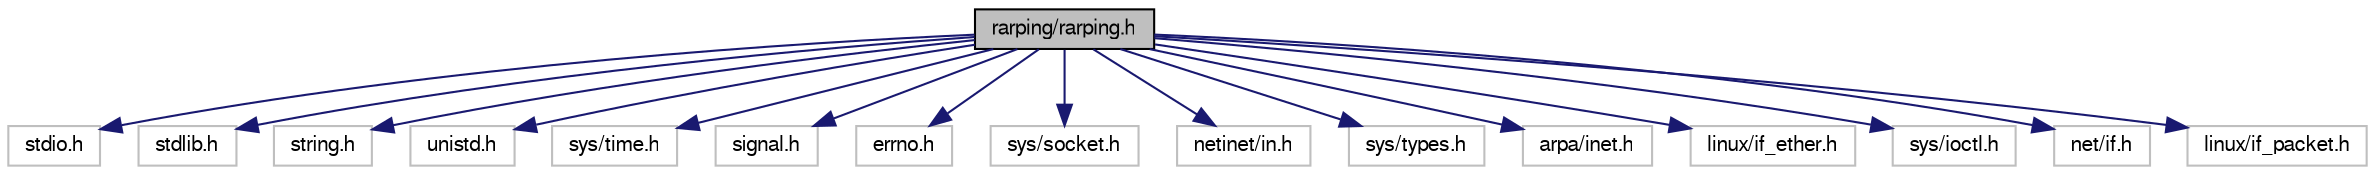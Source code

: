 digraph G
{
  bgcolor="transparent";
  edge [fontname="FreeSans",fontsize=10,labelfontname="FreeSans",labelfontsize=10];
  node [fontname="FreeSans",fontsize=10,shape=record];
  Node1 [label="rarping/rarping.h",height=0.2,width=0.4,color="black", fillcolor="grey75", style="filled" fontcolor="black"];
  Node1 -> Node2 [color="midnightblue",fontsize=10,style="solid",fontname="FreeSans"];
  Node2 [label="stdio.h",height=0.2,width=0.4,color="grey75"];
  Node1 -> Node3 [color="midnightblue",fontsize=10,style="solid",fontname="FreeSans"];
  Node3 [label="stdlib.h",height=0.2,width=0.4,color="grey75"];
  Node1 -> Node4 [color="midnightblue",fontsize=10,style="solid",fontname="FreeSans"];
  Node4 [label="string.h",height=0.2,width=0.4,color="grey75"];
  Node1 -> Node5 [color="midnightblue",fontsize=10,style="solid",fontname="FreeSans"];
  Node5 [label="unistd.h",height=0.2,width=0.4,color="grey75"];
  Node1 -> Node6 [color="midnightblue",fontsize=10,style="solid",fontname="FreeSans"];
  Node6 [label="sys/time.h",height=0.2,width=0.4,color="grey75"];
  Node1 -> Node7 [color="midnightblue",fontsize=10,style="solid",fontname="FreeSans"];
  Node7 [label="signal.h",height=0.2,width=0.4,color="grey75"];
  Node1 -> Node8 [color="midnightblue",fontsize=10,style="solid",fontname="FreeSans"];
  Node8 [label="errno.h",height=0.2,width=0.4,color="grey75"];
  Node1 -> Node9 [color="midnightblue",fontsize=10,style="solid",fontname="FreeSans"];
  Node9 [label="sys/socket.h",height=0.2,width=0.4,color="grey75"];
  Node1 -> Node10 [color="midnightblue",fontsize=10,style="solid",fontname="FreeSans"];
  Node10 [label="netinet/in.h",height=0.2,width=0.4,color="grey75"];
  Node1 -> Node11 [color="midnightblue",fontsize=10,style="solid",fontname="FreeSans"];
  Node11 [label="sys/types.h",height=0.2,width=0.4,color="grey75"];
  Node1 -> Node12 [color="midnightblue",fontsize=10,style="solid",fontname="FreeSans"];
  Node12 [label="arpa/inet.h",height=0.2,width=0.4,color="grey75"];
  Node1 -> Node13 [color="midnightblue",fontsize=10,style="solid",fontname="FreeSans"];
  Node13 [label="linux/if_ether.h",height=0.2,width=0.4,color="grey75"];
  Node1 -> Node14 [color="midnightblue",fontsize=10,style="solid",fontname="FreeSans"];
  Node14 [label="sys/ioctl.h",height=0.2,width=0.4,color="grey75"];
  Node1 -> Node15 [color="midnightblue",fontsize=10,style="solid",fontname="FreeSans"];
  Node15 [label="net/if.h",height=0.2,width=0.4,color="grey75"];
  Node1 -> Node16 [color="midnightblue",fontsize=10,style="solid",fontname="FreeSans"];
  Node16 [label="linux/if_packet.h",height=0.2,width=0.4,color="grey75"];
}
